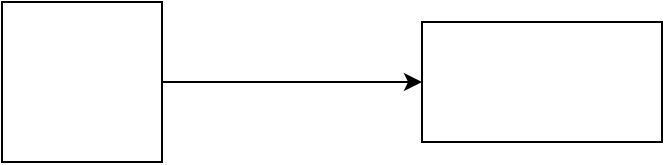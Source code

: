 <mxfile version="13.6.2" type="github"><diagram id="94cZx4kQL7BxhVFn1nED" name="Page-1"><mxGraphModel dx="1426" dy="771" grid="1" gridSize="10" guides="1" tooltips="1" connect="1" arrows="1" fold="1" page="1" pageScale="1" pageWidth="827" pageHeight="1169" math="0" shadow="0"><root><mxCell id="0"/><mxCell id="1" parent="0"/><mxCell id="y96k9I4leh1_84WY07LZ-2" style="edgeStyle=orthogonalEdgeStyle;rounded=0;orthogonalLoop=1;jettySize=auto;html=1;exitX=1;exitY=0.5;exitDx=0;exitDy=0;entryX=0;entryY=0.5;entryDx=0;entryDy=0;" parent="1" source="y96k9I4leh1_84WY07LZ-1" target="y96k9I4leh1_84WY07LZ-3" edge="1"><mxGeometry relative="1" as="geometry"><mxPoint x="390" y="170" as="targetPoint"/></mxGeometry></mxCell><mxCell id="y96k9I4leh1_84WY07LZ-1" value="" style="whiteSpace=wrap;html=1;aspect=fixed;" parent="1" vertex="1"><mxGeometry x="220" y="130" width="80" height="80" as="geometry"/></mxCell><mxCell id="y96k9I4leh1_84WY07LZ-3" value="" style="rounded=0;whiteSpace=wrap;html=1;" parent="1" vertex="1"><mxGeometry x="430" y="140" width="120" height="60" as="geometry"/></mxCell></root></mxGraphModel></diagram></mxfile>
